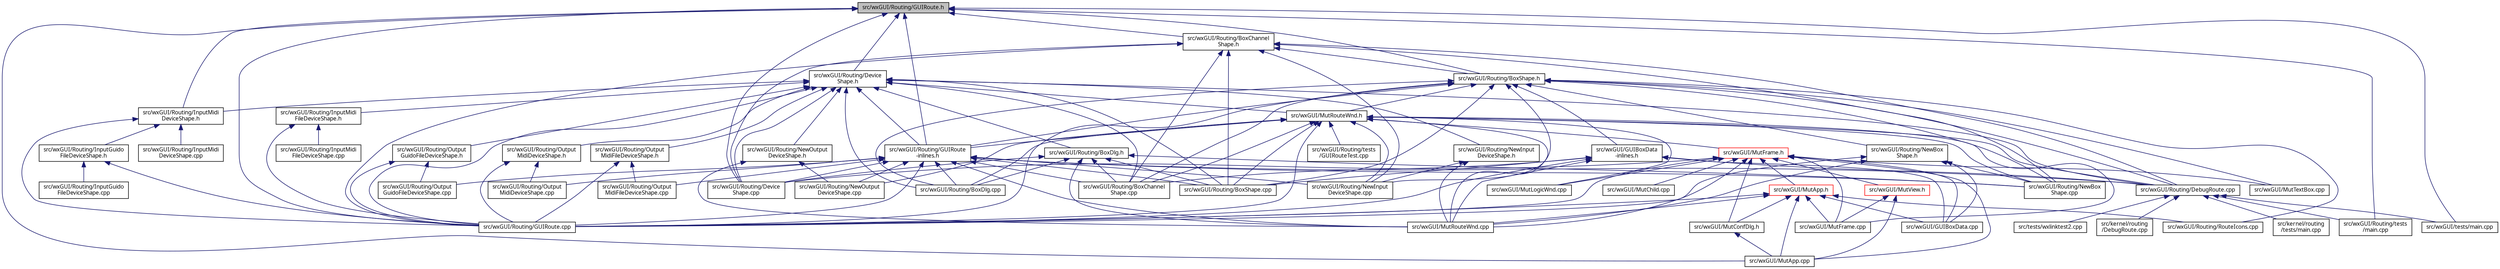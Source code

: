 digraph "src/wxGUI/Routing/GUIRoute.h"
{
  edge [fontname="Sans",fontsize="10",labelfontname="Sans",labelfontsize="10"];
  node [fontname="Sans",fontsize="10",shape=record];
  Node76 [label="src/wxGUI/Routing/GUIRoute.h",height=0.2,width=0.4,color="black", fillcolor="grey75", style="filled", fontcolor="black"];
  Node76 -> Node77 [dir="back",color="midnightblue",fontsize="10",style="solid",fontname="Sans"];
  Node77 [label="src/wxGUI/Routing/Device\lShape.h",height=0.2,width=0.4,color="black", fillcolor="white", style="filled",URL="$d9/d4d/DeviceShape_8h.html",tooltip="Device shape base class for route window. "];
  Node77 -> Node78 [dir="back",color="midnightblue",fontsize="10",style="solid",fontname="Sans"];
  Node78 [label="src/wxGUI/MutRouteWnd.h",height=0.2,width=0.4,color="black", fillcolor="white", style="filled",URL="$d3/dd7/MutRouteWnd_8h.html"];
  Node78 -> Node79 [dir="back",color="midnightblue",fontsize="10",style="solid",fontname="Sans"];
  Node79 [label="src/wxGUI/MutFrame.h",height=0.2,width=0.4,color="red", fillcolor="white", style="filled",URL="$dd/db5/MutFrame_8h.html"];
  Node79 -> Node80 [dir="back",color="midnightblue",fontsize="10",style="solid",fontname="Sans"];
  Node80 [label="src/wxGUI/MutApp.h",height=0.2,width=0.4,color="red", fillcolor="white", style="filled",URL="$db/dc1/MutApp_8h.html"];
  Node80 -> Node82 [dir="back",color="midnightblue",fontsize="10",style="solid",fontname="Sans"];
  Node82 [label="src/wxGUI/GUIBoxData.cpp",height=0.2,width=0.4,color="black", fillcolor="white", style="filled",URL="$d2/dd3/GUIBoxData_8cpp.html"];
  Node80 -> Node84 [dir="back",color="midnightblue",fontsize="10",style="solid",fontname="Sans"];
  Node84 [label="src/wxGUI/MutApp.cpp",height=0.2,width=0.4,color="black", fillcolor="white", style="filled",URL="$d5/d1c/MutApp_8cpp.html",tooltip="Mutabor Application. "];
  Node80 -> Node85 [dir="back",color="midnightblue",fontsize="10",style="solid",fontname="Sans"];
  Node85 [label="src/wxGUI/MutConfDlg.h",height=0.2,width=0.4,color="black", fillcolor="white", style="filled",URL="$d9/d8f/MutConfDlg_8h.html"];
  Node85 -> Node84 [dir="back",color="midnightblue",fontsize="10",style="solid",fontname="Sans"];
  Node80 -> Node90 [dir="back",color="midnightblue",fontsize="10",style="solid",fontname="Sans"];
  Node90 [label="src/wxGUI/MutFrame.cpp",height=0.2,width=0.4,color="black", fillcolor="white", style="filled",URL="$dc/df3/MutFrame_8cpp.html",tooltip="Mutabor Frame. "];
  Node80 -> Node91 [dir="back",color="midnightblue",fontsize="10",style="solid",fontname="Sans"];
  Node91 [label="src/wxGUI/MutRouteWnd.cpp",height=0.2,width=0.4,color="black", fillcolor="white", style="filled",URL="$dc/def/MutRouteWnd_8cpp.html",tooltip="Routing window. "];
  Node80 -> Node93 [dir="back",color="midnightblue",fontsize="10",style="solid",fontname="Sans"];
  Node93 [label="src/wxGUI/Routing/GUIRoute.cpp",height=0.2,width=0.4,color="black", fillcolor="white", style="filled",URL="$d4/dee/GUIRoute_8cpp.html"];
  Node80 -> Node94 [dir="back",color="midnightblue",fontsize="10",style="solid",fontname="Sans"];
  Node94 [label="src/wxGUI/Routing/RouteIcons.cpp",height=0.2,width=0.4,color="black", fillcolor="white", style="filled",URL="$d1/d28/RouteIcons_8cpp.html",tooltip="Devices base classes. "];
  Node79 -> Node82 [dir="back",color="midnightblue",fontsize="10",style="solid",fontname="Sans"];
  Node79 -> Node84 [dir="back",color="midnightblue",fontsize="10",style="solid",fontname="Sans"];
  Node79 -> Node95 [dir="back",color="midnightblue",fontsize="10",style="solid",fontname="Sans"];
  Node95 [label="src/wxGUI/MutView.h",height=0.2,width=0.4,color="red", fillcolor="white", style="filled",URL="$d0/d9e/MutView_8h.html"];
  Node95 -> Node84 [dir="back",color="midnightblue",fontsize="10",style="solid",fontname="Sans"];
  Node95 -> Node90 [dir="back",color="midnightblue",fontsize="10",style="solid",fontname="Sans"];
  Node79 -> Node85 [dir="back",color="midnightblue",fontsize="10",style="solid",fontname="Sans"];
  Node79 -> Node96 [dir="back",color="midnightblue",fontsize="10",style="solid",fontname="Sans"];
  Node96 [label="src/wxGUI/MutChild.cpp",height=0.2,width=0.4,color="black", fillcolor="white", style="filled",URL="$da/d72/MutChild_8cpp.html"];
  Node79 -> Node90 [dir="back",color="midnightblue",fontsize="10",style="solid",fontname="Sans"];
  Node79 -> Node97 [dir="back",color="midnightblue",fontsize="10",style="solid",fontname="Sans"];
  Node97 [label="src/wxGUI/MutLogicWnd.cpp",height=0.2,width=0.4,color="black", fillcolor="white", style="filled",URL="$df/d11/MutLogicWnd_8cpp.html",tooltip="Logic window. "];
  Node79 -> Node91 [dir="back",color="midnightblue",fontsize="10",style="solid",fontname="Sans"];
  Node79 -> Node98 [dir="back",color="midnightblue",fontsize="10",style="solid",fontname="Sans"];
  Node98 [label="src/wxGUI/MutTextBox.cpp",height=0.2,width=0.4,color="black", fillcolor="white", style="filled",URL="$df/d3c/MutTextBox_8cpp.html",tooltip="Textbox for Lists. "];
  Node79 -> Node99 [dir="back",color="midnightblue",fontsize="10",style="solid",fontname="Sans"];
  Node99 [label="src/wxGUI/Routing/Device\lShape.cpp",height=0.2,width=0.4,color="black", fillcolor="white", style="filled",URL="$d9/d94/DeviceShape_8cpp.html",tooltip="Device shape base class for route window. "];
  Node79 -> Node93 [dir="back",color="midnightblue",fontsize="10",style="solid",fontname="Sans"];
  Node78 -> Node90 [dir="back",color="midnightblue",fontsize="10",style="solid",fontname="Sans"];
  Node78 -> Node97 [dir="back",color="midnightblue",fontsize="10",style="solid",fontname="Sans"];
  Node78 -> Node91 [dir="back",color="midnightblue",fontsize="10",style="solid",fontname="Sans"];
  Node78 -> Node100 [dir="back",color="midnightblue",fontsize="10",style="solid",fontname="Sans"];
  Node100 [label="src/wxGUI/Routing/GUIRoute\l-inlines.h",height=0.2,width=0.4,color="black", fillcolor="white", style="filled",URL="$d2/d73/GUIRoute-inlines_8h.html"];
  Node100 -> Node91 [dir="back",color="midnightblue",fontsize="10",style="solid",fontname="Sans"];
  Node100 -> Node101 [dir="back",color="midnightblue",fontsize="10",style="solid",fontname="Sans"];
  Node101 [label="src/wxGUI/Routing/BoxChannel\lShape.cpp",height=0.2,width=0.4,color="black", fillcolor="white", style="filled",URL="$d9/d24/BoxChannelShape_8cpp.html",tooltip="Box shape for route window. "];
  Node100 -> Node102 [dir="back",color="midnightblue",fontsize="10",style="solid",fontname="Sans"];
  Node102 [label="src/wxGUI/Routing/BoxDlg.cpp",height=0.2,width=0.4,color="black", fillcolor="white", style="filled",URL="$d3/d2a/BoxDlg_8cpp.html",tooltip="Box dialog. "];
  Node100 -> Node103 [dir="back",color="midnightblue",fontsize="10",style="solid",fontname="Sans"];
  Node103 [label="src/wxGUI/Routing/BoxShape.cpp",height=0.2,width=0.4,color="black", fillcolor="white", style="filled",URL="$d8/db4/BoxShape_8cpp.html",tooltip="Box shape for route window. "];
  Node100 -> Node104 [dir="back",color="midnightblue",fontsize="10",style="solid",fontname="Sans"];
  Node104 [label="src/wxGUI/Routing/DebugRoute.cpp",height=0.2,width=0.4,color="black", fillcolor="white", style="filled",URL="$dc/de8/wxGUI_2Routing_2DebugRoute_8cpp.html",tooltip="Debug functions for routing system. "];
  Node104 -> Node105 [dir="back",color="midnightblue",fontsize="10",style="solid",fontname="Sans"];
  Node105 [label="src/kernel/routing\l/DebugRoute.cpp",height=0.2,width=0.4,color="black", fillcolor="white", style="filled",URL="$d8/d1c/kernel_2routing_2DebugRoute_8cpp.html"];
  Node104 -> Node106 [dir="back",color="midnightblue",fontsize="10",style="solid",fontname="Sans"];
  Node106 [label="src/kernel/routing\l/tests/main.cpp",height=0.2,width=0.4,color="black", fillcolor="white", style="filled",URL="$d1/de6/kernel_2routing_2tests_2main_8cpp.html"];
  Node104 -> Node107 [dir="back",color="midnightblue",fontsize="10",style="solid",fontname="Sans"];
  Node107 [label="src/tests/wxlinktest2.cpp",height=0.2,width=0.4,color="black", fillcolor="white", style="filled",URL="$df/d13/wxlinktest2_8cpp.html"];
  Node104 -> Node108 [dir="back",color="midnightblue",fontsize="10",style="solid",fontname="Sans"];
  Node108 [label="src/wxGUI/Routing/tests\l/main.cpp",height=0.2,width=0.4,color="black", fillcolor="white", style="filled",URL="$da/dee/wxGUI_2Routing_2tests_2main_8cpp.html"];
  Node104 -> Node109 [dir="back",color="midnightblue",fontsize="10",style="solid",fontname="Sans"];
  Node109 [label="src/wxGUI/tests/main.cpp",height=0.2,width=0.4,color="black", fillcolor="white", style="filled",URL="$d9/d27/wxGUI_2tests_2main_8cpp.html"];
  Node100 -> Node99 [dir="back",color="midnightblue",fontsize="10",style="solid",fontname="Sans"];
  Node100 -> Node93 [dir="back",color="midnightblue",fontsize="10",style="solid",fontname="Sans"];
  Node100 -> Node110 [dir="back",color="midnightblue",fontsize="10",style="solid",fontname="Sans"];
  Node110 [label="src/wxGUI/Routing/NewBox\lShape.cpp",height=0.2,width=0.4,color="black", fillcolor="white", style="filled",URL="$d8/dba/NewBoxShape_8cpp.html",tooltip="New box shape for route window. "];
  Node100 -> Node111 [dir="back",color="midnightblue",fontsize="10",style="solid",fontname="Sans"];
  Node111 [label="src/wxGUI/Routing/NewInput\lDeviceShape.cpp",height=0.2,width=0.4,color="black", fillcolor="white", style="filled",URL="$df/d62/NewInputDeviceShape_8cpp.html",tooltip="Devices Basisklassen. "];
  Node100 -> Node112 [dir="back",color="midnightblue",fontsize="10",style="solid",fontname="Sans"];
  Node112 [label="src/wxGUI/Routing/NewOutput\lDeviceShape.cpp",height=0.2,width=0.4,color="black", fillcolor="white", style="filled",URL="$d1/d73/NewOutputDeviceShape_8cpp.html",tooltip="New output device shape for route window. "];
  Node100 -> Node113 [dir="back",color="midnightblue",fontsize="10",style="solid",fontname="Sans"];
  Node113 [label="src/wxGUI/Routing/Output\lGuidoFileDeviceShape.cpp",height=0.2,width=0.4,color="black", fillcolor="white", style="filled",URL="$d3/d21/OutputGuidoFileDeviceShape_8cpp.html",tooltip="Input device shape for reading GUIDO files in the route window. "];
  Node100 -> Node114 [dir="back",color="midnightblue",fontsize="10",style="solid",fontname="Sans"];
  Node114 [label="src/wxGUI/Routing/Output\lMidiDeviceShape.cpp",height=0.2,width=0.4,color="black", fillcolor="white", style="filled",URL="$d6/d68/OutputMidiDeviceShape_8cpp.html",tooltip="MIDI input device shape for route window. "];
  Node100 -> Node115 [dir="back",color="midnightblue",fontsize="10",style="solid",fontname="Sans"];
  Node115 [label="src/wxGUI/Routing/Output\lMidiFileDeviceShape.cpp",height=0.2,width=0.4,color="black", fillcolor="white", style="filled",URL="$d5/d00/OutputMidiFileDeviceShape_8cpp.html",tooltip="Midi fiele input device shape for route window. "];
  Node78 -> Node101 [dir="back",color="midnightblue",fontsize="10",style="solid",fontname="Sans"];
  Node78 -> Node102 [dir="back",color="midnightblue",fontsize="10",style="solid",fontname="Sans"];
  Node78 -> Node103 [dir="back",color="midnightblue",fontsize="10",style="solid",fontname="Sans"];
  Node78 -> Node104 [dir="back",color="midnightblue",fontsize="10",style="solid",fontname="Sans"];
  Node78 -> Node93 [dir="back",color="midnightblue",fontsize="10",style="solid",fontname="Sans"];
  Node78 -> Node110 [dir="back",color="midnightblue",fontsize="10",style="solid",fontname="Sans"];
  Node78 -> Node111 [dir="back",color="midnightblue",fontsize="10",style="solid",fontname="Sans"];
  Node78 -> Node112 [dir="back",color="midnightblue",fontsize="10",style="solid",fontname="Sans"];
  Node78 -> Node116 [dir="back",color="midnightblue",fontsize="10",style="solid",fontname="Sans"];
  Node116 [label="src/wxGUI/Routing/tests\l/GUIRouteTest.cpp",height=0.2,width=0.4,color="black", fillcolor="white", style="filled",URL="$d9/d20/GUIRouteTest_8cpp.html"];
  Node77 -> Node117 [dir="back",color="midnightblue",fontsize="10",style="solid",fontname="Sans"];
  Node117 [label="src/wxGUI/Routing/BoxDlg.h",height=0.2,width=0.4,color="black", fillcolor="white", style="filled",URL="$d9/dd2/BoxDlg_8h.html"];
  Node117 -> Node91 [dir="back",color="midnightblue",fontsize="10",style="solid",fontname="Sans"];
  Node117 -> Node101 [dir="back",color="midnightblue",fontsize="10",style="solid",fontname="Sans"];
  Node117 -> Node102 [dir="back",color="midnightblue",fontsize="10",style="solid",fontname="Sans"];
  Node117 -> Node103 [dir="back",color="midnightblue",fontsize="10",style="solid",fontname="Sans"];
  Node117 -> Node99 [dir="back",color="midnightblue",fontsize="10",style="solid",fontname="Sans"];
  Node117 -> Node110 [dir="back",color="midnightblue",fontsize="10",style="solid",fontname="Sans"];
  Node77 -> Node118 [dir="back",color="midnightblue",fontsize="10",style="solid",fontname="Sans"];
  Node118 [label="src/wxGUI/Routing/NewInput\lDeviceShape.h",height=0.2,width=0.4,color="black", fillcolor="white", style="filled",URL="$d5/dba/NewInputDeviceShape_8h.html",tooltip="New input device shape for route window. "];
  Node118 -> Node91 [dir="back",color="midnightblue",fontsize="10",style="solid",fontname="Sans"];
  Node118 -> Node111 [dir="back",color="midnightblue",fontsize="10",style="solid",fontname="Sans"];
  Node77 -> Node119 [dir="back",color="midnightblue",fontsize="10",style="solid",fontname="Sans"];
  Node119 [label="src/wxGUI/Routing/NewOutput\lDeviceShape.h",height=0.2,width=0.4,color="black", fillcolor="white", style="filled",URL="$df/d7b/NewOutputDeviceShape_8h.html",tooltip="New output device shape for route window. "];
  Node119 -> Node91 [dir="back",color="midnightblue",fontsize="10",style="solid",fontname="Sans"];
  Node119 -> Node112 [dir="back",color="midnightblue",fontsize="10",style="solid",fontname="Sans"];
  Node77 -> Node100 [dir="back",color="midnightblue",fontsize="10",style="solid",fontname="Sans"];
  Node77 -> Node101 [dir="back",color="midnightblue",fontsize="10",style="solid",fontname="Sans"];
  Node77 -> Node102 [dir="back",color="midnightblue",fontsize="10",style="solid",fontname="Sans"];
  Node77 -> Node103 [dir="back",color="midnightblue",fontsize="10",style="solid",fontname="Sans"];
  Node77 -> Node104 [dir="back",color="midnightblue",fontsize="10",style="solid",fontname="Sans"];
  Node77 -> Node99 [dir="back",color="midnightblue",fontsize="10",style="solid",fontname="Sans"];
  Node77 -> Node93 [dir="back",color="midnightblue",fontsize="10",style="solid",fontname="Sans"];
  Node77 -> Node120 [dir="back",color="midnightblue",fontsize="10",style="solid",fontname="Sans"];
  Node120 [label="src/wxGUI/Routing/Output\lMidiDeviceShape.h",height=0.2,width=0.4,color="black", fillcolor="white", style="filled",URL="$d8/dcb/OutputMidiDeviceShape_8h.html",tooltip="MIDI output device shape for route window. "];
  Node120 -> Node93 [dir="back",color="midnightblue",fontsize="10",style="solid",fontname="Sans"];
  Node120 -> Node114 [dir="back",color="midnightblue",fontsize="10",style="solid",fontname="Sans"];
  Node77 -> Node121 [dir="back",color="midnightblue",fontsize="10",style="solid",fontname="Sans"];
  Node121 [label="src/wxGUI/Routing/Output\lMidiFileDeviceShape.h",height=0.2,width=0.4,color="black", fillcolor="white", style="filled",URL="$d4/de8/OutputMidiFileDeviceShape_8h.html",tooltip="MIDI file input device shape. "];
  Node121 -> Node93 [dir="back",color="midnightblue",fontsize="10",style="solid",fontname="Sans"];
  Node121 -> Node115 [dir="back",color="midnightblue",fontsize="10",style="solid",fontname="Sans"];
  Node77 -> Node122 [dir="back",color="midnightblue",fontsize="10",style="solid",fontname="Sans"];
  Node122 [label="src/wxGUI/Routing/Output\lGuidoFileDeviceShape.h",height=0.2,width=0.4,color="black", fillcolor="white", style="filled",URL="$db/d77/OutputGuidoFileDeviceShape_8h.html",tooltip="Devices Basisklassen. "];
  Node122 -> Node93 [dir="back",color="midnightblue",fontsize="10",style="solid",fontname="Sans"];
  Node122 -> Node113 [dir="back",color="midnightblue",fontsize="10",style="solid",fontname="Sans"];
  Node77 -> Node123 [dir="back",color="midnightblue",fontsize="10",style="solid",fontname="Sans"];
  Node123 [label="src/wxGUI/Routing/InputMidi\lDeviceShape.h",height=0.2,width=0.4,color="black", fillcolor="white", style="filled",URL="$d3/d5e/InputMidiDeviceShape_8h.html",tooltip="MIDI input device shape for route window. "];
  Node123 -> Node93 [dir="back",color="midnightblue",fontsize="10",style="solid",fontname="Sans"];
  Node123 -> Node124 [dir="back",color="midnightblue",fontsize="10",style="solid",fontname="Sans"];
  Node124 [label="src/wxGUI/Routing/InputGuido\lFileDeviceShape.h",height=0.2,width=0.4,color="black", fillcolor="white", style="filled",URL="$d9/d0d/InputGuidoFileDeviceShape_8h.html",tooltip="Guido/Salieri file input device class. "];
  Node124 -> Node93 [dir="back",color="midnightblue",fontsize="10",style="solid",fontname="Sans"];
  Node124 -> Node125 [dir="back",color="midnightblue",fontsize="10",style="solid",fontname="Sans"];
  Node125 [label="src/wxGUI/Routing/InputGuido\lFileDeviceShape.cpp",height=0.2,width=0.4,color="black", fillcolor="white", style="filled",URL="$d8/da8/InputGuidoFileDeviceShape_8cpp.html",tooltip="Input device shape for reading GUIDO files in the route window. "];
  Node123 -> Node126 [dir="back",color="midnightblue",fontsize="10",style="solid",fontname="Sans"];
  Node126 [label="src/wxGUI/Routing/InputMidi\lDeviceShape.cpp",height=0.2,width=0.4,color="black", fillcolor="white", style="filled",URL="$d1/d14/InputMidiDeviceShape_8cpp.html",tooltip="MIDI input device shape for route window. "];
  Node77 -> Node127 [dir="back",color="midnightblue",fontsize="10",style="solid",fontname="Sans"];
  Node127 [label="src/wxGUI/Routing/InputMidi\lFileDeviceShape.h",height=0.2,width=0.4,color="black", fillcolor="white", style="filled",URL="$d1/da8/InputMidiFileDeviceShape_8h.html",tooltip="MIDI file input device shape. "];
  Node127 -> Node93 [dir="back",color="midnightblue",fontsize="10",style="solid",fontname="Sans"];
  Node127 -> Node128 [dir="back",color="midnightblue",fontsize="10",style="solid",fontname="Sans"];
  Node128 [label="src/wxGUI/Routing/InputMidi\lFileDeviceShape.cpp",height=0.2,width=0.4,color="black", fillcolor="white", style="filled",URL="$d3/de3/InputMidiFileDeviceShape_8cpp.html",tooltip="Midi fiele input device shape for route window. "];
  Node76 -> Node129 [dir="back",color="midnightblue",fontsize="10",style="solid",fontname="Sans"];
  Node129 [label="src/wxGUI/Routing/BoxShape.h",height=0.2,width=0.4,color="black", fillcolor="white", style="filled",URL="$d9/d49/BoxShape_8h.html",tooltip="Box shape for route window. "];
  Node129 -> Node78 [dir="back",color="midnightblue",fontsize="10",style="solid",fontname="Sans"];
  Node129 -> Node130 [dir="back",color="midnightblue",fontsize="10",style="solid",fontname="Sans"];
  Node130 [label="src/wxGUI/GUIBoxData\l-inlines.h",height=0.2,width=0.4,color="black", fillcolor="white", style="filled",URL="$d5/d12/GUIBoxData-inlines_8h.html"];
  Node130 -> Node82 [dir="back",color="midnightblue",fontsize="10",style="solid",fontname="Sans"];
  Node130 -> Node91 [dir="back",color="midnightblue",fontsize="10",style="solid",fontname="Sans"];
  Node130 -> Node101 [dir="back",color="midnightblue",fontsize="10",style="solid",fontname="Sans"];
  Node130 -> Node103 [dir="back",color="midnightblue",fontsize="10",style="solid",fontname="Sans"];
  Node130 -> Node104 [dir="back",color="midnightblue",fontsize="10",style="solid",fontname="Sans"];
  Node130 -> Node93 [dir="back",color="midnightblue",fontsize="10",style="solid",fontname="Sans"];
  Node129 -> Node131 [dir="back",color="midnightblue",fontsize="10",style="solid",fontname="Sans"];
  Node131 [label="src/wxGUI/Routing/NewBox\lShape.h",height=0.2,width=0.4,color="black", fillcolor="white", style="filled",URL="$d4/dcc/NewBoxShape_8h.html",tooltip="New box shape for route window. "];
  Node131 -> Node82 [dir="back",color="midnightblue",fontsize="10",style="solid",fontname="Sans"];
  Node131 -> Node91 [dir="back",color="midnightblue",fontsize="10",style="solid",fontname="Sans"];
  Node131 -> Node93 [dir="back",color="midnightblue",fontsize="10",style="solid",fontname="Sans"];
  Node131 -> Node110 [dir="back",color="midnightblue",fontsize="10",style="solid",fontname="Sans"];
  Node129 -> Node100 [dir="back",color="midnightblue",fontsize="10",style="solid",fontname="Sans"];
  Node129 -> Node98 [dir="back",color="midnightblue",fontsize="10",style="solid",fontname="Sans"];
  Node129 -> Node101 [dir="back",color="midnightblue",fontsize="10",style="solid",fontname="Sans"];
  Node129 -> Node102 [dir="back",color="midnightblue",fontsize="10",style="solid",fontname="Sans"];
  Node129 -> Node103 [dir="back",color="midnightblue",fontsize="10",style="solid",fontname="Sans"];
  Node129 -> Node104 [dir="back",color="midnightblue",fontsize="10",style="solid",fontname="Sans"];
  Node129 -> Node93 [dir="back",color="midnightblue",fontsize="10",style="solid",fontname="Sans"];
  Node129 -> Node110 [dir="back",color="midnightblue",fontsize="10",style="solid",fontname="Sans"];
  Node129 -> Node111 [dir="back",color="midnightblue",fontsize="10",style="solid",fontname="Sans"];
  Node129 -> Node94 [dir="back",color="midnightblue",fontsize="10",style="solid",fontname="Sans"];
  Node76 -> Node132 [dir="back",color="midnightblue",fontsize="10",style="solid",fontname="Sans"];
  Node132 [label="src/wxGUI/Routing/BoxChannel\lShape.h",height=0.2,width=0.4,color="black", fillcolor="white", style="filled",URL="$d6/d68/BoxChannelShape_8h.html",tooltip="Box shape for route window. "];
  Node132 -> Node129 [dir="back",color="midnightblue",fontsize="10",style="solid",fontname="Sans"];
  Node132 -> Node101 [dir="back",color="midnightblue",fontsize="10",style="solid",fontname="Sans"];
  Node132 -> Node103 [dir="back",color="midnightblue",fontsize="10",style="solid",fontname="Sans"];
  Node132 -> Node104 [dir="back",color="midnightblue",fontsize="10",style="solid",fontname="Sans"];
  Node132 -> Node99 [dir="back",color="midnightblue",fontsize="10",style="solid",fontname="Sans"];
  Node132 -> Node93 [dir="back",color="midnightblue",fontsize="10",style="solid",fontname="Sans"];
  Node132 -> Node110 [dir="back",color="midnightblue",fontsize="10",style="solid",fontname="Sans"];
  Node132 -> Node111 [dir="back",color="midnightblue",fontsize="10",style="solid",fontname="Sans"];
  Node76 -> Node84 [dir="back",color="midnightblue",fontsize="10",style="solid",fontname="Sans"];
  Node76 -> Node100 [dir="back",color="midnightblue",fontsize="10",style="solid",fontname="Sans"];
  Node76 -> Node99 [dir="back",color="midnightblue",fontsize="10",style="solid",fontname="Sans"];
  Node76 -> Node93 [dir="back",color="midnightblue",fontsize="10",style="solid",fontname="Sans"];
  Node76 -> Node123 [dir="back",color="midnightblue",fontsize="10",style="solid",fontname="Sans"];
  Node76 -> Node108 [dir="back",color="midnightblue",fontsize="10",style="solid",fontname="Sans"];
  Node76 -> Node109 [dir="back",color="midnightblue",fontsize="10",style="solid",fontname="Sans"];
}
